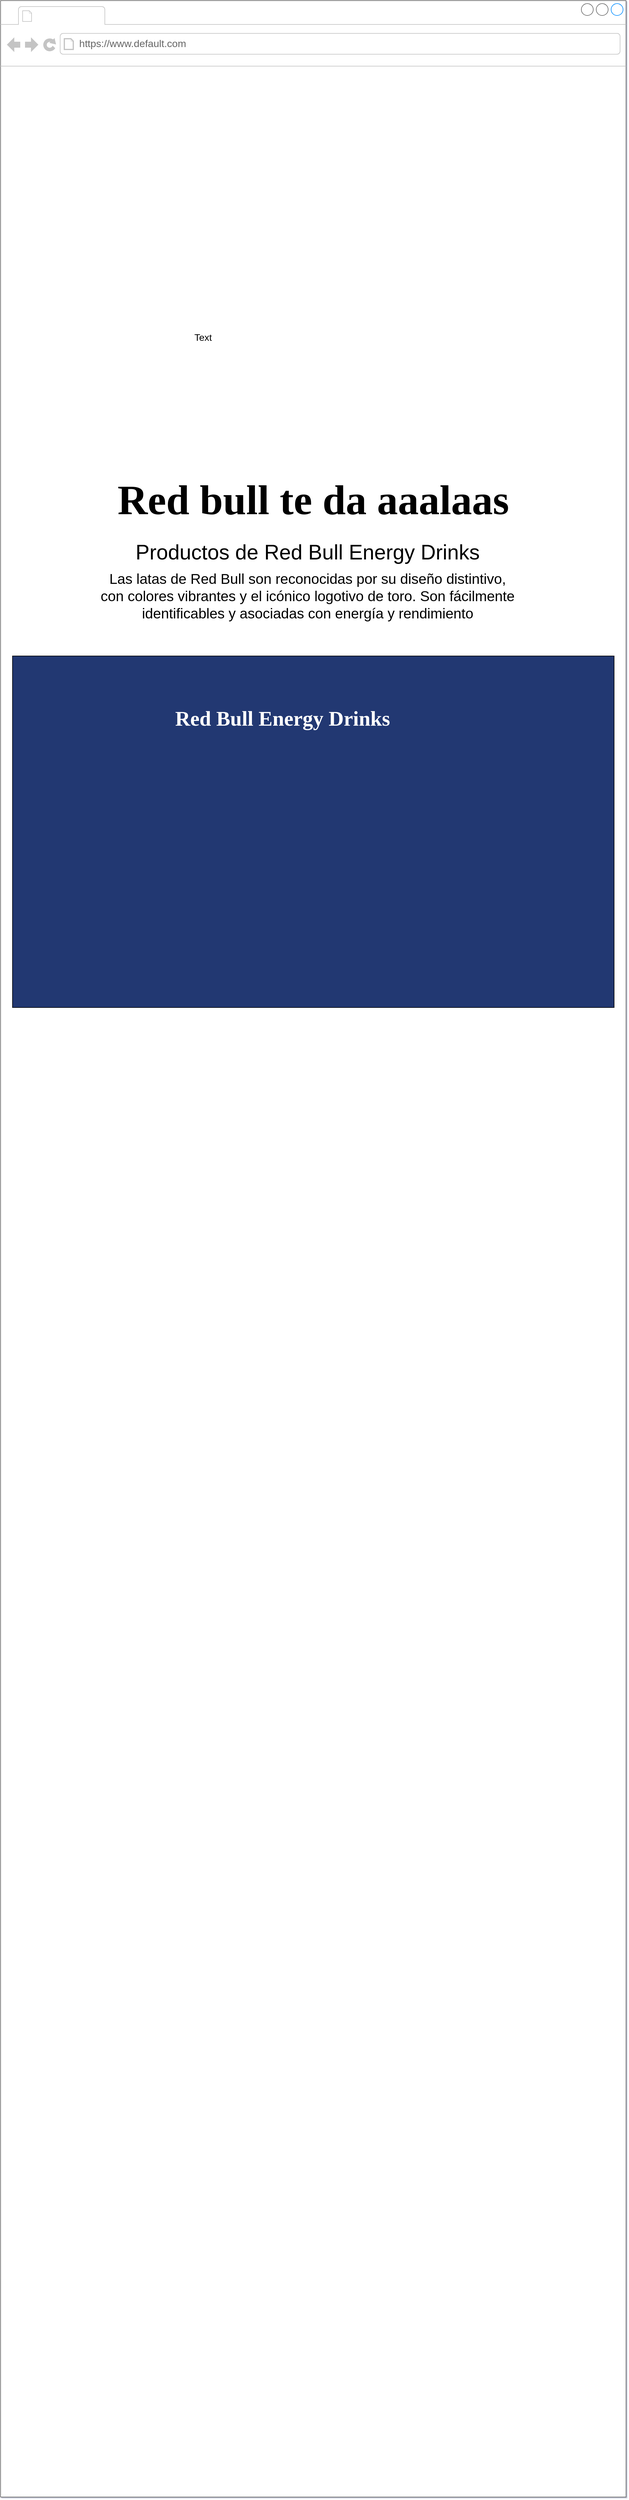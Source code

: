 <mxfile version="24.4.0" type="github">
  <diagram name="Page-1" id="2cc2dc42-3aac-f2a9-1cec-7a8b7cbee084">
    <mxGraphModel dx="2510" dy="1597" grid="1" gridSize="10" guides="1" tooltips="1" connect="1" arrows="1" fold="1" page="1" pageScale="1" pageWidth="1100" pageHeight="850" background="#ffffff" math="0" shadow="1">
      <root>
        <mxCell id="0" />
        <mxCell id="1" parent="0" />
        <mxCell id="7026571954dc6520-1" value="" style="strokeWidth=1;shadow=0;dashed=0;align=center;html=1;shape=mxgraph.mockup.containers.browserWindow;rSize=0;strokeColor=#666666;mainText=,;recursiveResize=0;rounded=0;labelBackgroundColor=none;fontFamily=Verdana;fontSize=12;movable=0;resizable=0;rotatable=0;deletable=0;editable=0;locked=1;connectable=0;" parent="1" vertex="1">
          <mxGeometry x="30" y="20" width="1050" height="4190" as="geometry" />
        </mxCell>
        <mxCell id="7026571954dc6520-3" value="https://www.default.com" style="strokeWidth=1;shadow=0;dashed=0;align=center;html=1;shape=mxgraph.mockup.containers.anchor;rSize=0;fontSize=17;fontColor=#666666;align=left;" parent="7026571954dc6520-1" vertex="1">
          <mxGeometry x="130" y="60" width="250" height="26" as="geometry" />
        </mxCell>
        <mxCell id="a02MxgG03ArspsyofswT-9" value="" style="shape=image;imageAspect=0;aspect=fixed;verticalLabelPosition=bottom;verticalAlign=top;image=https://www.redbull.com/energydrink/v1/resources/contentful/images/lcr8qbvxj7mh/49vvqHYs4A3Hk8zGxXZmOh/c9d35419eb2cbf998b8519c5da248243/DRES_AR_TROPICAL-250ml_ambient_front_redbullcom.png?h=680&amp;fm=webp&amp;q=90;" vertex="1" parent="1">
          <mxGeometry x="254.5" y="380" width="150" height="388.06" as="geometry" />
        </mxCell>
        <mxCell id="a02MxgG03ArspsyofswT-8" value="" style="shape=image;imageAspect=0;aspect=fixed;verticalLabelPosition=bottom;verticalAlign=top;image=https://www.redbull.com/energydrink/v1/resources/contentful/images/lcr8qbvxj7mh/7i1CdySFo6pTw50YDW5Qvt/ab7135449a405c83e35e54f9a896dc75/DRES_AR_SUMMER-CactusFruit-250ml_ambient_front_redbullcom.png?h=680&amp;fm=webp&amp;q=90;" vertex="1" parent="1">
          <mxGeometry x="349.5" y="340.2" width="170" height="439.8" as="geometry" />
        </mxCell>
        <mxCell id="a02MxgG03ArspsyofswT-10" value="" style="shape=image;imageAspect=0;aspect=fixed;verticalLabelPosition=bottom;verticalAlign=top;image=https://www.redbull.com/energydrink/v1/resources/contentful/images/lcr8qbvxj7mh/5PJzn25mMH5oVLZgFAUqDM/280394ae984e1cb75678ed720729091e/DRES_AR_RED-Watermelon-250ml_ambient_front_redbullcom.png?h=680&amp;fm=webp&amp;q=90;" vertex="1" parent="1">
          <mxGeometry x="705.5" y="380" width="150" height="388.06" as="geometry" />
        </mxCell>
        <mxCell id="a02MxgG03ArspsyofswT-7" value="" style="shape=image;imageAspect=0;aspect=fixed;verticalLabelPosition=bottom;verticalAlign=top;image=https://www.redbull.com/energydrink/v1/resources/contentful/images/lcr8qbvxj7mh/HOAyCPIEPyw8Z9eMejpFV/8a4aeb3c22b35a081197ab93e8c8aa43/DRES_AR_SUGARFREE-250ml_ambient_front_redbullcom.png?h=680&amp;fm=webp&amp;q=90;" vertex="1" parent="1">
          <mxGeometry x="591.5" y="340.2" width="170" height="439.8" as="geometry" />
        </mxCell>
        <mxCell id="a02MxgG03ArspsyofswT-6" value="" style="shape=image;imageAspect=0;aspect=fixed;verticalLabelPosition=bottom;verticalAlign=top;image=https://www.redbull.com/energydrink/v1/resources/contentful/images/lcr8qbvxj7mh/eyz1nHwgaDd9TKO6jslKD/1964dc02d78dc20fe267d864d5fabe14/DRES_AR_ED-250ml_cold_closed_front_redbullcom.png?w=315&amp;fm=webp&amp;q=90;" vertex="1" parent="1">
          <mxGeometry x="444" y="270" width="201" height="520" as="geometry" />
        </mxCell>
        <mxCell id="a02MxgG03ArspsyofswT-11" value="" style="shape=image;imageAspect=0;aspect=fixed;verticalLabelPosition=bottom;verticalAlign=top;image=https://img.redbull.com/redbullcom/static/redbullcom-logo_double-with-text.svg;shadow=1;" vertex="1" parent="1">
          <mxGeometry x="60" y="150" width="437.5" height="70" as="geometry" />
        </mxCell>
        <mxCell id="a02MxgG03ArspsyofswT-28" value="Text" style="text;strokeColor=none;fillColor=none;html=1;align=center;verticalAlign=middle;whiteSpace=wrap;rounded=0;fontSize=16;" vertex="1" parent="1">
          <mxGeometry x="340" y="570" width="60" height="30" as="geometry" />
        </mxCell>
        <mxCell id="a02MxgG03ArspsyofswT-33" value="&lt;div&gt;&lt;span style=&quot;font-size: 70px;&quot;&gt;Red bull te da aaalaas&lt;/span&gt;&lt;/div&gt;" style="text;strokeColor=none;fillColor=none;html=1;align=center;verticalAlign=middle;whiteSpace=wrap;rounded=0;fontSize=16;shadow=1;fontFamily=Lexend Deca;fontSource=https%3A%2F%2Ffonts.googleapis.com%2Fcss%3Ffamily%3DLexend%2BDeca;fontStyle=1" vertex="1" parent="1">
          <mxGeometry x="85" y="768.06" width="940" height="180" as="geometry" />
        </mxCell>
        <mxCell id="a02MxgG03ArspsyofswT-41" value="&lt;font style=&quot;font-size: 35px;&quot;&gt;Productos de Red Bull Energy Drinks&lt;/font&gt;" style="text;strokeColor=none;fillColor=none;html=1;fontSize=24;fontStyle=0;verticalAlign=middle;align=center;" vertex="1" parent="1">
          <mxGeometry x="304.5" y="820" width="480" height="250" as="geometry" />
        </mxCell>
        <mxCell id="a02MxgG03ArspsyofswT-43" value="&lt;span style=&quot;font-weight: normal;&quot;&gt;Las latas de Red Bull son reconocidas por su diseño distintivo,&lt;/span&gt;&lt;div&gt;&lt;span style=&quot;font-weight: normal;&quot;&gt;con colores vibrantes y el icónico logotivo de toro. Son fácilmente&lt;/span&gt;&lt;/div&gt;&lt;div&gt;&lt;span style=&quot;font-weight: normal;&quot;&gt;identificables y asociadas con energía y rendimiento&lt;/span&gt;&lt;/div&gt;" style="text;strokeColor=none;fillColor=none;html=1;fontSize=24;fontStyle=1;verticalAlign=middle;align=center;shadow=1;" vertex="1" parent="1">
          <mxGeometry x="199.5" y="930" width="690" height="180" as="geometry" />
        </mxCell>
        <mxCell id="a02MxgG03ArspsyofswT-44" value="" style="rounded=0;whiteSpace=wrap;html=1;fillColor=#213872;" vertex="1" parent="1">
          <mxGeometry x="50" y="1120" width="1010" height="590" as="geometry" />
        </mxCell>
        <mxCell id="a02MxgG03ArspsyofswT-45" value="" style="shape=image;imageAspect=0;aspect=fixed;verticalLabelPosition=bottom;verticalAlign=top;image=https://www.redbull.com/energydrink/v1/resources/contentful/images/lcr8qbvxj7mh/eyz1nHwgaDd9TKO6jslKD/1964dc02d78dc20fe267d864d5fabe14/DRES_AR_ED-250ml_cold_closed_front_redbullcom.png?w=315&amp;fm=webp&amp;q=90;" vertex="1" parent="1">
          <mxGeometry x="85" y="1155" width="201" height="520" as="geometry" />
        </mxCell>
        <mxCell id="a02MxgG03ArspsyofswT-46" value="&lt;font style=&quot;font-size: 35px;&quot; color=&quot;#ffffff&quot;&gt;&lt;span&gt;Red Bull Energy Drinks&lt;/span&gt;&lt;/font&gt;" style="text;strokeColor=none;fillColor=none;html=1;fontSize=24;fontStyle=1;verticalAlign=middle;align=center;fontFamily=Lexend Deca;fontSource=https%3A%2F%2Ffonts.googleapis.com%2Fcss%3Ffamily%3DLexend%2BDeca;" vertex="1" parent="1">
          <mxGeometry x="299.5" y="1155" width="406" height="140" as="geometry" />
        </mxCell>
      </root>
    </mxGraphModel>
  </diagram>
</mxfile>

